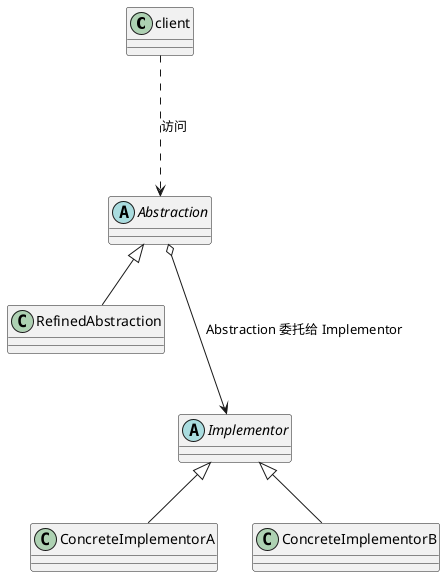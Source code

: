 @startuml
'https://plantuml.com/class-diagram

class client
abstract class Abstraction
class RefinedAbstraction extends Abstraction

abstract Implementor
class ConcreteImplementorA extends Implementor
class ConcreteImplementorB extends Implementor

Abstraction o---> Implementor :  Abstraction 委托给 Implementor
client ...> Abstraction : 访问
@enduml